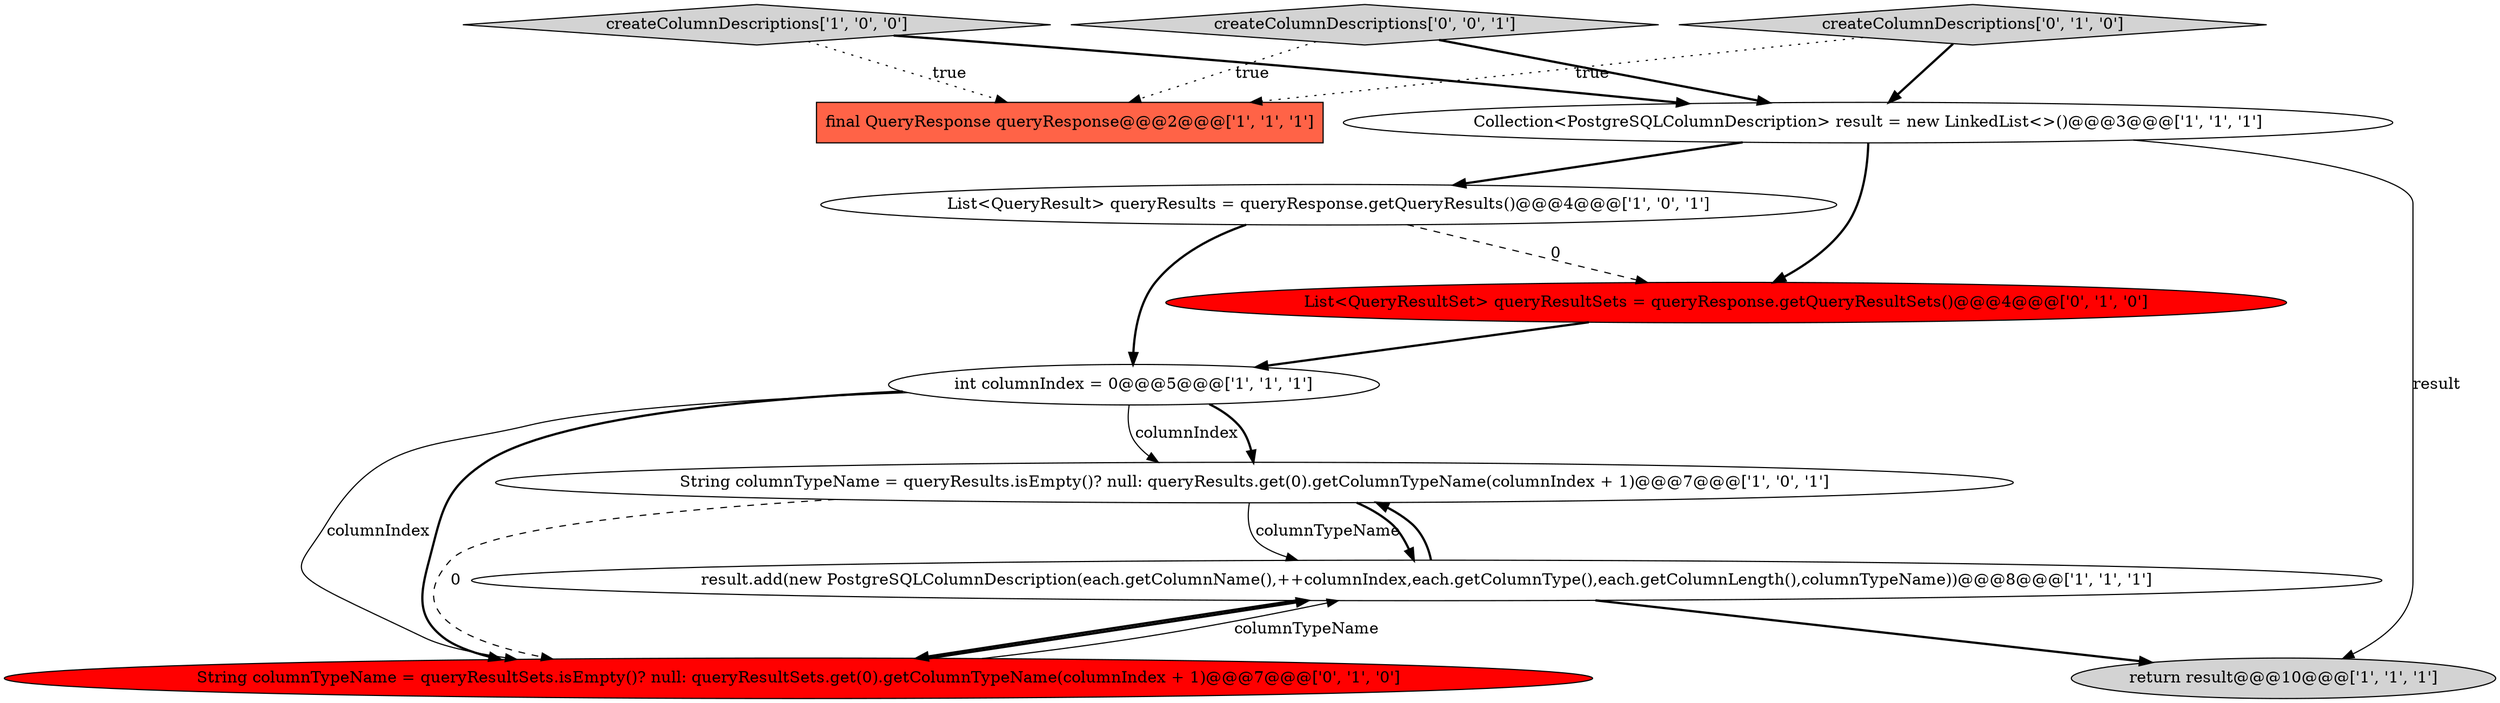 digraph {
3 [style = filled, label = "int columnIndex = 0@@@5@@@['1', '1', '1']", fillcolor = white, shape = ellipse image = "AAA0AAABBB1BBB"];
5 [style = filled, label = "result.add(new PostgreSQLColumnDescription(each.getColumnName(),++columnIndex,each.getColumnType(),each.getColumnLength(),columnTypeName))@@@8@@@['1', '1', '1']", fillcolor = white, shape = ellipse image = "AAA0AAABBB1BBB"];
6 [style = filled, label = "createColumnDescriptions['1', '0', '0']", fillcolor = lightgray, shape = diamond image = "AAA0AAABBB1BBB"];
1 [style = filled, label = "List<QueryResult> queryResults = queryResponse.getQueryResults()@@@4@@@['1', '0', '1']", fillcolor = white, shape = ellipse image = "AAA0AAABBB1BBB"];
2 [style = filled, label = "String columnTypeName = queryResults.isEmpty()? null: queryResults.get(0).getColumnTypeName(columnIndex + 1)@@@7@@@['1', '0', '1']", fillcolor = white, shape = ellipse image = "AAA0AAABBB1BBB"];
10 [style = filled, label = "String columnTypeName = queryResultSets.isEmpty()? null: queryResultSets.get(0).getColumnTypeName(columnIndex + 1)@@@7@@@['0', '1', '0']", fillcolor = red, shape = ellipse image = "AAA1AAABBB2BBB"];
7 [style = filled, label = "final QueryResponse queryResponse@@@2@@@['1', '1', '1']", fillcolor = tomato, shape = box image = "AAA0AAABBB1BBB"];
8 [style = filled, label = "createColumnDescriptions['0', '1', '0']", fillcolor = lightgray, shape = diamond image = "AAA0AAABBB2BBB"];
0 [style = filled, label = "Collection<PostgreSQLColumnDescription> result = new LinkedList<>()@@@3@@@['1', '1', '1']", fillcolor = white, shape = ellipse image = "AAA0AAABBB1BBB"];
4 [style = filled, label = "return result@@@10@@@['1', '1', '1']", fillcolor = lightgray, shape = ellipse image = "AAA0AAABBB1BBB"];
11 [style = filled, label = "createColumnDescriptions['0', '0', '1']", fillcolor = lightgray, shape = diamond image = "AAA0AAABBB3BBB"];
9 [style = filled, label = "List<QueryResultSet> queryResultSets = queryResponse.getQueryResultSets()@@@4@@@['0', '1', '0']", fillcolor = red, shape = ellipse image = "AAA1AAABBB2BBB"];
11->7 [style = dotted, label="true"];
5->10 [style = bold, label=""];
0->9 [style = bold, label=""];
3->2 [style = solid, label="columnIndex"];
2->5 [style = solid, label="columnTypeName"];
1->3 [style = bold, label=""];
8->7 [style = dotted, label="true"];
1->9 [style = dashed, label="0"];
6->0 [style = bold, label=""];
2->10 [style = dashed, label="0"];
8->0 [style = bold, label=""];
3->10 [style = bold, label=""];
3->10 [style = solid, label="columnIndex"];
5->2 [style = bold, label=""];
11->0 [style = bold, label=""];
10->5 [style = solid, label="columnTypeName"];
10->5 [style = bold, label=""];
3->2 [style = bold, label=""];
0->1 [style = bold, label=""];
5->4 [style = bold, label=""];
6->7 [style = dotted, label="true"];
9->3 [style = bold, label=""];
0->4 [style = solid, label="result"];
2->5 [style = bold, label=""];
}
